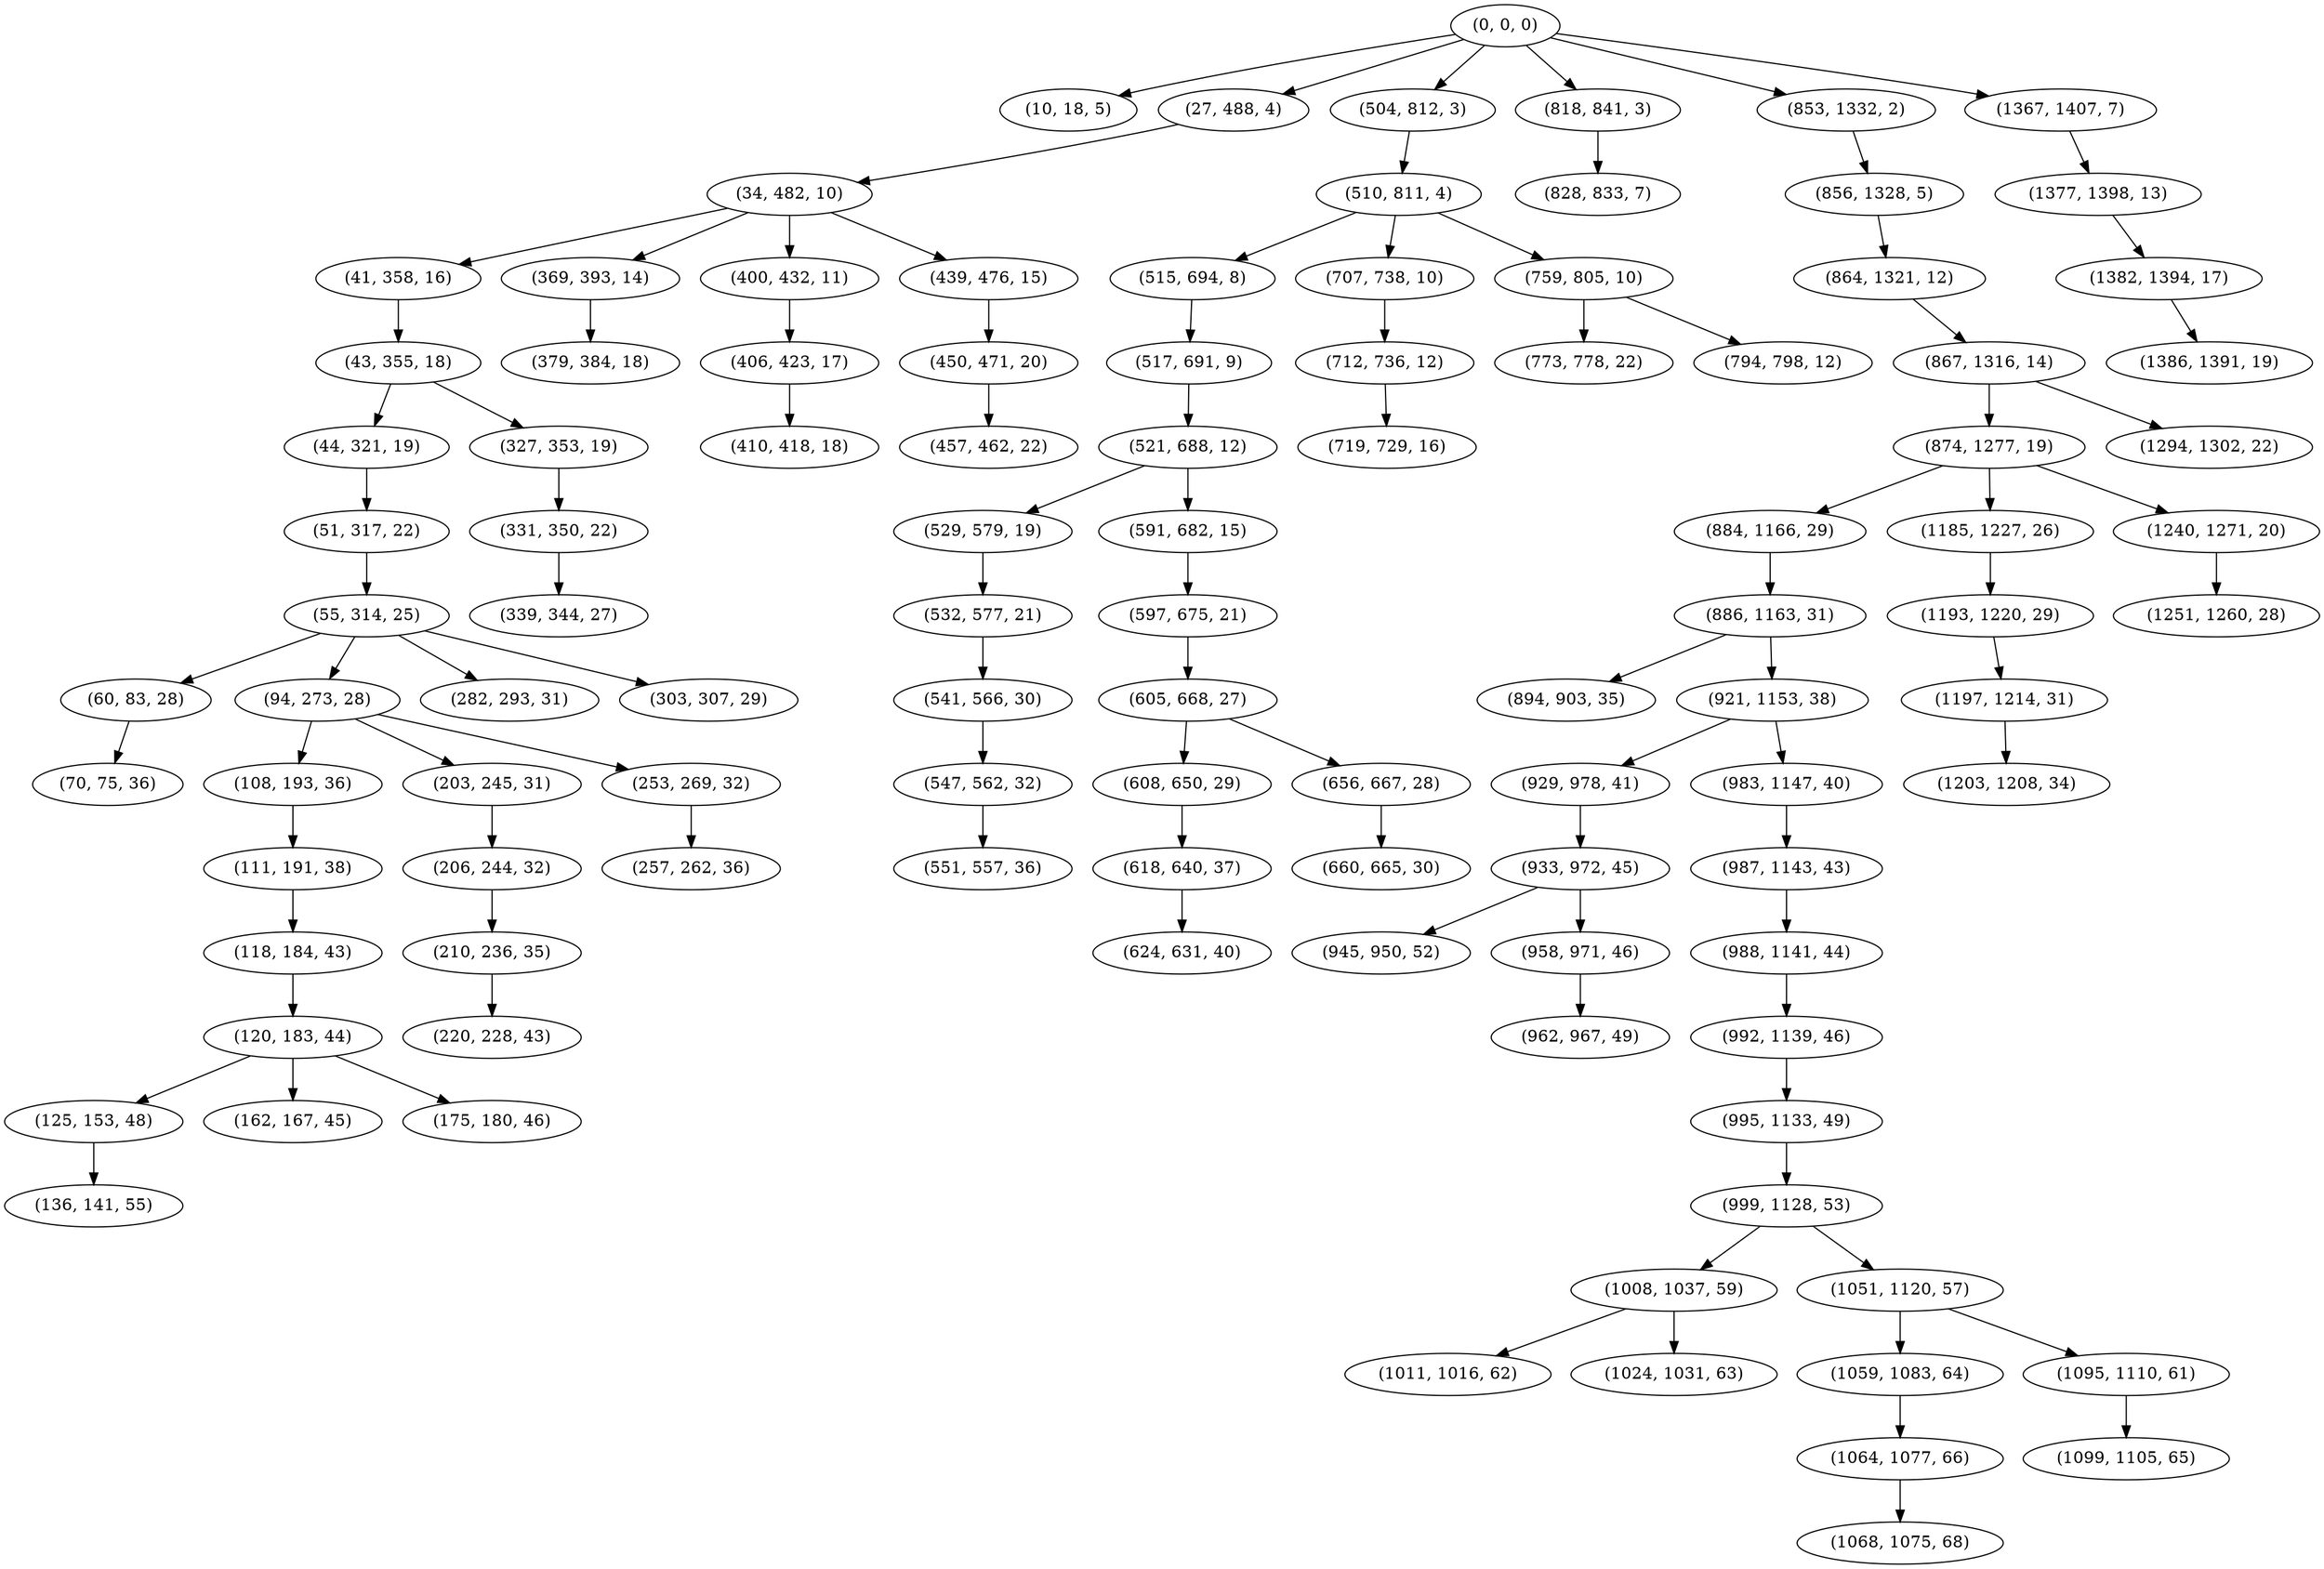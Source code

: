 digraph tree {
    "(0, 0, 0)";
    "(10, 18, 5)";
    "(27, 488, 4)";
    "(34, 482, 10)";
    "(41, 358, 16)";
    "(43, 355, 18)";
    "(44, 321, 19)";
    "(51, 317, 22)";
    "(55, 314, 25)";
    "(60, 83, 28)";
    "(70, 75, 36)";
    "(94, 273, 28)";
    "(108, 193, 36)";
    "(111, 191, 38)";
    "(118, 184, 43)";
    "(120, 183, 44)";
    "(125, 153, 48)";
    "(136, 141, 55)";
    "(162, 167, 45)";
    "(175, 180, 46)";
    "(203, 245, 31)";
    "(206, 244, 32)";
    "(210, 236, 35)";
    "(220, 228, 43)";
    "(253, 269, 32)";
    "(257, 262, 36)";
    "(282, 293, 31)";
    "(303, 307, 29)";
    "(327, 353, 19)";
    "(331, 350, 22)";
    "(339, 344, 27)";
    "(369, 393, 14)";
    "(379, 384, 18)";
    "(400, 432, 11)";
    "(406, 423, 17)";
    "(410, 418, 18)";
    "(439, 476, 15)";
    "(450, 471, 20)";
    "(457, 462, 22)";
    "(504, 812, 3)";
    "(510, 811, 4)";
    "(515, 694, 8)";
    "(517, 691, 9)";
    "(521, 688, 12)";
    "(529, 579, 19)";
    "(532, 577, 21)";
    "(541, 566, 30)";
    "(547, 562, 32)";
    "(551, 557, 36)";
    "(591, 682, 15)";
    "(597, 675, 21)";
    "(605, 668, 27)";
    "(608, 650, 29)";
    "(618, 640, 37)";
    "(624, 631, 40)";
    "(656, 667, 28)";
    "(660, 665, 30)";
    "(707, 738, 10)";
    "(712, 736, 12)";
    "(719, 729, 16)";
    "(759, 805, 10)";
    "(773, 778, 22)";
    "(794, 798, 12)";
    "(818, 841, 3)";
    "(828, 833, 7)";
    "(853, 1332, 2)";
    "(856, 1328, 5)";
    "(864, 1321, 12)";
    "(867, 1316, 14)";
    "(874, 1277, 19)";
    "(884, 1166, 29)";
    "(886, 1163, 31)";
    "(894, 903, 35)";
    "(921, 1153, 38)";
    "(929, 978, 41)";
    "(933, 972, 45)";
    "(945, 950, 52)";
    "(958, 971, 46)";
    "(962, 967, 49)";
    "(983, 1147, 40)";
    "(987, 1143, 43)";
    "(988, 1141, 44)";
    "(992, 1139, 46)";
    "(995, 1133, 49)";
    "(999, 1128, 53)";
    "(1008, 1037, 59)";
    "(1011, 1016, 62)";
    "(1024, 1031, 63)";
    "(1051, 1120, 57)";
    "(1059, 1083, 64)";
    "(1064, 1077, 66)";
    "(1068, 1075, 68)";
    "(1095, 1110, 61)";
    "(1099, 1105, 65)";
    "(1185, 1227, 26)";
    "(1193, 1220, 29)";
    "(1197, 1214, 31)";
    "(1203, 1208, 34)";
    "(1240, 1271, 20)";
    "(1251, 1260, 28)";
    "(1294, 1302, 22)";
    "(1367, 1407, 7)";
    "(1377, 1398, 13)";
    "(1382, 1394, 17)";
    "(1386, 1391, 19)";
    "(0, 0, 0)" -> "(10, 18, 5)";
    "(0, 0, 0)" -> "(27, 488, 4)";
    "(0, 0, 0)" -> "(504, 812, 3)";
    "(0, 0, 0)" -> "(818, 841, 3)";
    "(0, 0, 0)" -> "(853, 1332, 2)";
    "(0, 0, 0)" -> "(1367, 1407, 7)";
    "(27, 488, 4)" -> "(34, 482, 10)";
    "(34, 482, 10)" -> "(41, 358, 16)";
    "(34, 482, 10)" -> "(369, 393, 14)";
    "(34, 482, 10)" -> "(400, 432, 11)";
    "(34, 482, 10)" -> "(439, 476, 15)";
    "(41, 358, 16)" -> "(43, 355, 18)";
    "(43, 355, 18)" -> "(44, 321, 19)";
    "(43, 355, 18)" -> "(327, 353, 19)";
    "(44, 321, 19)" -> "(51, 317, 22)";
    "(51, 317, 22)" -> "(55, 314, 25)";
    "(55, 314, 25)" -> "(60, 83, 28)";
    "(55, 314, 25)" -> "(94, 273, 28)";
    "(55, 314, 25)" -> "(282, 293, 31)";
    "(55, 314, 25)" -> "(303, 307, 29)";
    "(60, 83, 28)" -> "(70, 75, 36)";
    "(94, 273, 28)" -> "(108, 193, 36)";
    "(94, 273, 28)" -> "(203, 245, 31)";
    "(94, 273, 28)" -> "(253, 269, 32)";
    "(108, 193, 36)" -> "(111, 191, 38)";
    "(111, 191, 38)" -> "(118, 184, 43)";
    "(118, 184, 43)" -> "(120, 183, 44)";
    "(120, 183, 44)" -> "(125, 153, 48)";
    "(120, 183, 44)" -> "(162, 167, 45)";
    "(120, 183, 44)" -> "(175, 180, 46)";
    "(125, 153, 48)" -> "(136, 141, 55)";
    "(203, 245, 31)" -> "(206, 244, 32)";
    "(206, 244, 32)" -> "(210, 236, 35)";
    "(210, 236, 35)" -> "(220, 228, 43)";
    "(253, 269, 32)" -> "(257, 262, 36)";
    "(327, 353, 19)" -> "(331, 350, 22)";
    "(331, 350, 22)" -> "(339, 344, 27)";
    "(369, 393, 14)" -> "(379, 384, 18)";
    "(400, 432, 11)" -> "(406, 423, 17)";
    "(406, 423, 17)" -> "(410, 418, 18)";
    "(439, 476, 15)" -> "(450, 471, 20)";
    "(450, 471, 20)" -> "(457, 462, 22)";
    "(504, 812, 3)" -> "(510, 811, 4)";
    "(510, 811, 4)" -> "(515, 694, 8)";
    "(510, 811, 4)" -> "(707, 738, 10)";
    "(510, 811, 4)" -> "(759, 805, 10)";
    "(515, 694, 8)" -> "(517, 691, 9)";
    "(517, 691, 9)" -> "(521, 688, 12)";
    "(521, 688, 12)" -> "(529, 579, 19)";
    "(521, 688, 12)" -> "(591, 682, 15)";
    "(529, 579, 19)" -> "(532, 577, 21)";
    "(532, 577, 21)" -> "(541, 566, 30)";
    "(541, 566, 30)" -> "(547, 562, 32)";
    "(547, 562, 32)" -> "(551, 557, 36)";
    "(591, 682, 15)" -> "(597, 675, 21)";
    "(597, 675, 21)" -> "(605, 668, 27)";
    "(605, 668, 27)" -> "(608, 650, 29)";
    "(605, 668, 27)" -> "(656, 667, 28)";
    "(608, 650, 29)" -> "(618, 640, 37)";
    "(618, 640, 37)" -> "(624, 631, 40)";
    "(656, 667, 28)" -> "(660, 665, 30)";
    "(707, 738, 10)" -> "(712, 736, 12)";
    "(712, 736, 12)" -> "(719, 729, 16)";
    "(759, 805, 10)" -> "(773, 778, 22)";
    "(759, 805, 10)" -> "(794, 798, 12)";
    "(818, 841, 3)" -> "(828, 833, 7)";
    "(853, 1332, 2)" -> "(856, 1328, 5)";
    "(856, 1328, 5)" -> "(864, 1321, 12)";
    "(864, 1321, 12)" -> "(867, 1316, 14)";
    "(867, 1316, 14)" -> "(874, 1277, 19)";
    "(867, 1316, 14)" -> "(1294, 1302, 22)";
    "(874, 1277, 19)" -> "(884, 1166, 29)";
    "(874, 1277, 19)" -> "(1185, 1227, 26)";
    "(874, 1277, 19)" -> "(1240, 1271, 20)";
    "(884, 1166, 29)" -> "(886, 1163, 31)";
    "(886, 1163, 31)" -> "(894, 903, 35)";
    "(886, 1163, 31)" -> "(921, 1153, 38)";
    "(921, 1153, 38)" -> "(929, 978, 41)";
    "(921, 1153, 38)" -> "(983, 1147, 40)";
    "(929, 978, 41)" -> "(933, 972, 45)";
    "(933, 972, 45)" -> "(945, 950, 52)";
    "(933, 972, 45)" -> "(958, 971, 46)";
    "(958, 971, 46)" -> "(962, 967, 49)";
    "(983, 1147, 40)" -> "(987, 1143, 43)";
    "(987, 1143, 43)" -> "(988, 1141, 44)";
    "(988, 1141, 44)" -> "(992, 1139, 46)";
    "(992, 1139, 46)" -> "(995, 1133, 49)";
    "(995, 1133, 49)" -> "(999, 1128, 53)";
    "(999, 1128, 53)" -> "(1008, 1037, 59)";
    "(999, 1128, 53)" -> "(1051, 1120, 57)";
    "(1008, 1037, 59)" -> "(1011, 1016, 62)";
    "(1008, 1037, 59)" -> "(1024, 1031, 63)";
    "(1051, 1120, 57)" -> "(1059, 1083, 64)";
    "(1051, 1120, 57)" -> "(1095, 1110, 61)";
    "(1059, 1083, 64)" -> "(1064, 1077, 66)";
    "(1064, 1077, 66)" -> "(1068, 1075, 68)";
    "(1095, 1110, 61)" -> "(1099, 1105, 65)";
    "(1185, 1227, 26)" -> "(1193, 1220, 29)";
    "(1193, 1220, 29)" -> "(1197, 1214, 31)";
    "(1197, 1214, 31)" -> "(1203, 1208, 34)";
    "(1240, 1271, 20)" -> "(1251, 1260, 28)";
    "(1367, 1407, 7)" -> "(1377, 1398, 13)";
    "(1377, 1398, 13)" -> "(1382, 1394, 17)";
    "(1382, 1394, 17)" -> "(1386, 1391, 19)";
}
